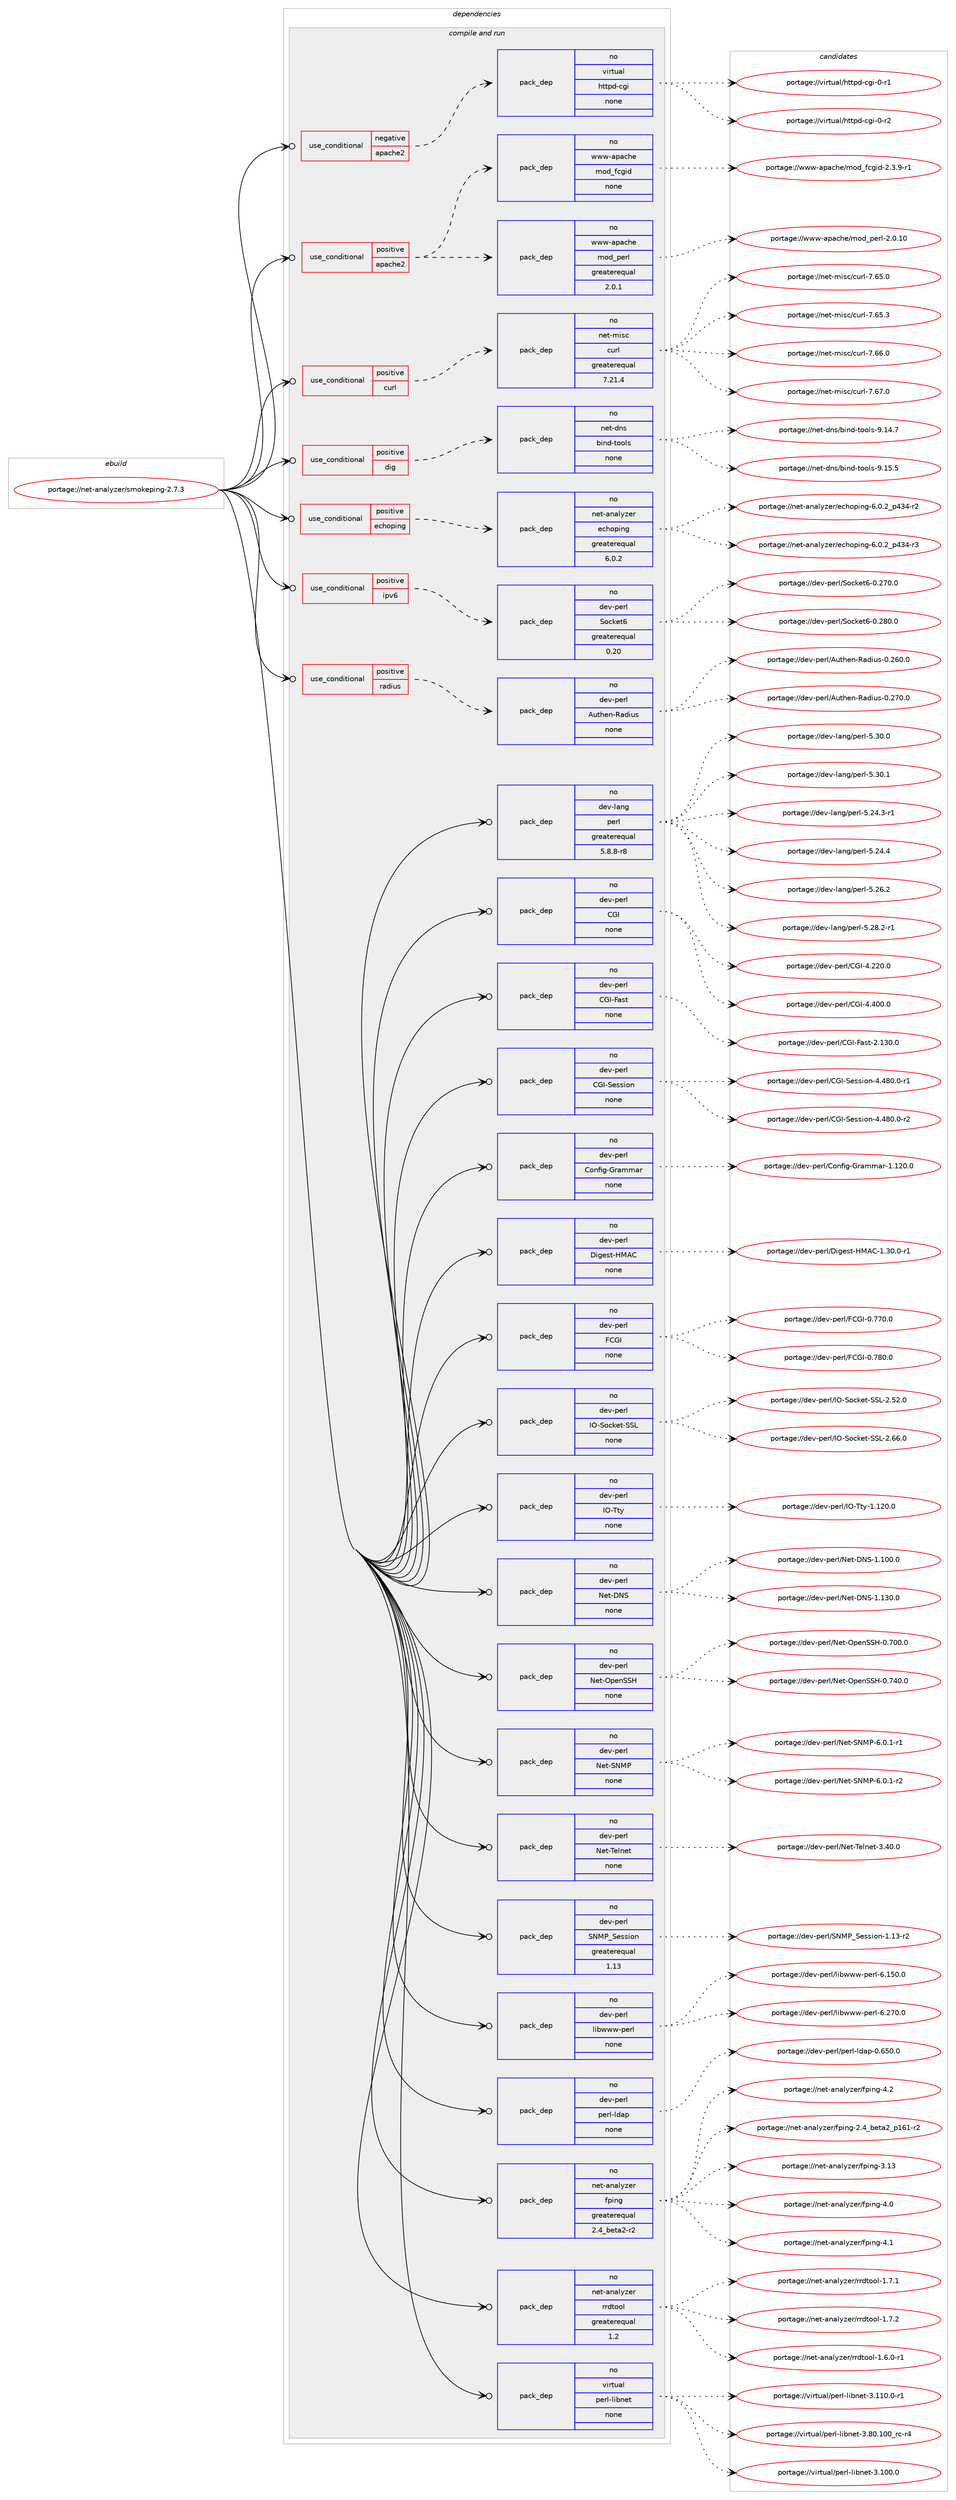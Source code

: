 digraph prolog {

# *************
# Graph options
# *************

newrank=true;
concentrate=true;
compound=true;
graph [rankdir=LR,fontname=Helvetica,fontsize=10,ranksep=1.5];#, ranksep=2.5, nodesep=0.2];
edge  [arrowhead=vee];
node  [fontname=Helvetica,fontsize=10];

# **********
# The ebuild
# **********

subgraph cluster_leftcol {
color=gray;
rank=same;
label=<<i>ebuild</i>>;
id [label="portage://net-analyzer/smokeping-2.7.3", color=red, width=4, href="../net-analyzer/smokeping-2.7.3.svg"];
}

# ****************
# The dependencies
# ****************

subgraph cluster_midcol {
color=gray;
label=<<i>dependencies</i>>;
subgraph cluster_compile {
fillcolor="#eeeeee";
style=filled;
label=<<i>compile</i>>;
}
subgraph cluster_compileandrun {
fillcolor="#eeeeee";
style=filled;
label=<<i>compile and run</i>>;
subgraph cond86931 {
dependency348785 [label=<<TABLE BORDER="0" CELLBORDER="1" CELLSPACING="0" CELLPADDING="4"><TR><TD ROWSPAN="3" CELLPADDING="10">use_conditional</TD></TR><TR><TD>negative</TD></TR><TR><TD>apache2</TD></TR></TABLE>>, shape=none, color=red];
subgraph pack256105 {
dependency348786 [label=<<TABLE BORDER="0" CELLBORDER="1" CELLSPACING="0" CELLPADDING="4" WIDTH="220"><TR><TD ROWSPAN="6" CELLPADDING="30">pack_dep</TD></TR><TR><TD WIDTH="110">no</TD></TR><TR><TD>virtual</TD></TR><TR><TD>httpd-cgi</TD></TR><TR><TD>none</TD></TR><TR><TD></TD></TR></TABLE>>, shape=none, color=blue];
}
dependency348785:e -> dependency348786:w [weight=20,style="dashed",arrowhead="vee"];
}
id:e -> dependency348785:w [weight=20,style="solid",arrowhead="odotvee"];
subgraph cond86932 {
dependency348787 [label=<<TABLE BORDER="0" CELLBORDER="1" CELLSPACING="0" CELLPADDING="4"><TR><TD ROWSPAN="3" CELLPADDING="10">use_conditional</TD></TR><TR><TD>positive</TD></TR><TR><TD>apache2</TD></TR></TABLE>>, shape=none, color=red];
subgraph pack256106 {
dependency348788 [label=<<TABLE BORDER="0" CELLBORDER="1" CELLSPACING="0" CELLPADDING="4" WIDTH="220"><TR><TD ROWSPAN="6" CELLPADDING="30">pack_dep</TD></TR><TR><TD WIDTH="110">no</TD></TR><TR><TD>www-apache</TD></TR><TR><TD>mod_perl</TD></TR><TR><TD>greaterequal</TD></TR><TR><TD>2.0.1</TD></TR></TABLE>>, shape=none, color=blue];
}
dependency348787:e -> dependency348788:w [weight=20,style="dashed",arrowhead="vee"];
subgraph pack256107 {
dependency348789 [label=<<TABLE BORDER="0" CELLBORDER="1" CELLSPACING="0" CELLPADDING="4" WIDTH="220"><TR><TD ROWSPAN="6" CELLPADDING="30">pack_dep</TD></TR><TR><TD WIDTH="110">no</TD></TR><TR><TD>www-apache</TD></TR><TR><TD>mod_fcgid</TD></TR><TR><TD>none</TD></TR><TR><TD></TD></TR></TABLE>>, shape=none, color=blue];
}
dependency348787:e -> dependency348789:w [weight=20,style="dashed",arrowhead="vee"];
}
id:e -> dependency348787:w [weight=20,style="solid",arrowhead="odotvee"];
subgraph cond86933 {
dependency348790 [label=<<TABLE BORDER="0" CELLBORDER="1" CELLSPACING="0" CELLPADDING="4"><TR><TD ROWSPAN="3" CELLPADDING="10">use_conditional</TD></TR><TR><TD>positive</TD></TR><TR><TD>curl</TD></TR></TABLE>>, shape=none, color=red];
subgraph pack256108 {
dependency348791 [label=<<TABLE BORDER="0" CELLBORDER="1" CELLSPACING="0" CELLPADDING="4" WIDTH="220"><TR><TD ROWSPAN="6" CELLPADDING="30">pack_dep</TD></TR><TR><TD WIDTH="110">no</TD></TR><TR><TD>net-misc</TD></TR><TR><TD>curl</TD></TR><TR><TD>greaterequal</TD></TR><TR><TD>7.21.4</TD></TR></TABLE>>, shape=none, color=blue];
}
dependency348790:e -> dependency348791:w [weight=20,style="dashed",arrowhead="vee"];
}
id:e -> dependency348790:w [weight=20,style="solid",arrowhead="odotvee"];
subgraph cond86934 {
dependency348792 [label=<<TABLE BORDER="0" CELLBORDER="1" CELLSPACING="0" CELLPADDING="4"><TR><TD ROWSPAN="3" CELLPADDING="10">use_conditional</TD></TR><TR><TD>positive</TD></TR><TR><TD>dig</TD></TR></TABLE>>, shape=none, color=red];
subgraph pack256109 {
dependency348793 [label=<<TABLE BORDER="0" CELLBORDER="1" CELLSPACING="0" CELLPADDING="4" WIDTH="220"><TR><TD ROWSPAN="6" CELLPADDING="30">pack_dep</TD></TR><TR><TD WIDTH="110">no</TD></TR><TR><TD>net-dns</TD></TR><TR><TD>bind-tools</TD></TR><TR><TD>none</TD></TR><TR><TD></TD></TR></TABLE>>, shape=none, color=blue];
}
dependency348792:e -> dependency348793:w [weight=20,style="dashed",arrowhead="vee"];
}
id:e -> dependency348792:w [weight=20,style="solid",arrowhead="odotvee"];
subgraph cond86935 {
dependency348794 [label=<<TABLE BORDER="0" CELLBORDER="1" CELLSPACING="0" CELLPADDING="4"><TR><TD ROWSPAN="3" CELLPADDING="10">use_conditional</TD></TR><TR><TD>positive</TD></TR><TR><TD>echoping</TD></TR></TABLE>>, shape=none, color=red];
subgraph pack256110 {
dependency348795 [label=<<TABLE BORDER="0" CELLBORDER="1" CELLSPACING="0" CELLPADDING="4" WIDTH="220"><TR><TD ROWSPAN="6" CELLPADDING="30">pack_dep</TD></TR><TR><TD WIDTH="110">no</TD></TR><TR><TD>net-analyzer</TD></TR><TR><TD>echoping</TD></TR><TR><TD>greaterequal</TD></TR><TR><TD>6.0.2</TD></TR></TABLE>>, shape=none, color=blue];
}
dependency348794:e -> dependency348795:w [weight=20,style="dashed",arrowhead="vee"];
}
id:e -> dependency348794:w [weight=20,style="solid",arrowhead="odotvee"];
subgraph cond86936 {
dependency348796 [label=<<TABLE BORDER="0" CELLBORDER="1" CELLSPACING="0" CELLPADDING="4"><TR><TD ROWSPAN="3" CELLPADDING="10">use_conditional</TD></TR><TR><TD>positive</TD></TR><TR><TD>ipv6</TD></TR></TABLE>>, shape=none, color=red];
subgraph pack256111 {
dependency348797 [label=<<TABLE BORDER="0" CELLBORDER="1" CELLSPACING="0" CELLPADDING="4" WIDTH="220"><TR><TD ROWSPAN="6" CELLPADDING="30">pack_dep</TD></TR><TR><TD WIDTH="110">no</TD></TR><TR><TD>dev-perl</TD></TR><TR><TD>Socket6</TD></TR><TR><TD>greaterequal</TD></TR><TR><TD>0.20</TD></TR></TABLE>>, shape=none, color=blue];
}
dependency348796:e -> dependency348797:w [weight=20,style="dashed",arrowhead="vee"];
}
id:e -> dependency348796:w [weight=20,style="solid",arrowhead="odotvee"];
subgraph cond86937 {
dependency348798 [label=<<TABLE BORDER="0" CELLBORDER="1" CELLSPACING="0" CELLPADDING="4"><TR><TD ROWSPAN="3" CELLPADDING="10">use_conditional</TD></TR><TR><TD>positive</TD></TR><TR><TD>radius</TD></TR></TABLE>>, shape=none, color=red];
subgraph pack256112 {
dependency348799 [label=<<TABLE BORDER="0" CELLBORDER="1" CELLSPACING="0" CELLPADDING="4" WIDTH="220"><TR><TD ROWSPAN="6" CELLPADDING="30">pack_dep</TD></TR><TR><TD WIDTH="110">no</TD></TR><TR><TD>dev-perl</TD></TR><TR><TD>Authen-Radius</TD></TR><TR><TD>none</TD></TR><TR><TD></TD></TR></TABLE>>, shape=none, color=blue];
}
dependency348798:e -> dependency348799:w [weight=20,style="dashed",arrowhead="vee"];
}
id:e -> dependency348798:w [weight=20,style="solid",arrowhead="odotvee"];
subgraph pack256113 {
dependency348800 [label=<<TABLE BORDER="0" CELLBORDER="1" CELLSPACING="0" CELLPADDING="4" WIDTH="220"><TR><TD ROWSPAN="6" CELLPADDING="30">pack_dep</TD></TR><TR><TD WIDTH="110">no</TD></TR><TR><TD>dev-lang</TD></TR><TR><TD>perl</TD></TR><TR><TD>greaterequal</TD></TR><TR><TD>5.8.8-r8</TD></TR></TABLE>>, shape=none, color=blue];
}
id:e -> dependency348800:w [weight=20,style="solid",arrowhead="odotvee"];
subgraph pack256114 {
dependency348801 [label=<<TABLE BORDER="0" CELLBORDER="1" CELLSPACING="0" CELLPADDING="4" WIDTH="220"><TR><TD ROWSPAN="6" CELLPADDING="30">pack_dep</TD></TR><TR><TD WIDTH="110">no</TD></TR><TR><TD>dev-perl</TD></TR><TR><TD>CGI</TD></TR><TR><TD>none</TD></TR><TR><TD></TD></TR></TABLE>>, shape=none, color=blue];
}
id:e -> dependency348801:w [weight=20,style="solid",arrowhead="odotvee"];
subgraph pack256115 {
dependency348802 [label=<<TABLE BORDER="0" CELLBORDER="1" CELLSPACING="0" CELLPADDING="4" WIDTH="220"><TR><TD ROWSPAN="6" CELLPADDING="30">pack_dep</TD></TR><TR><TD WIDTH="110">no</TD></TR><TR><TD>dev-perl</TD></TR><TR><TD>CGI-Fast</TD></TR><TR><TD>none</TD></TR><TR><TD></TD></TR></TABLE>>, shape=none, color=blue];
}
id:e -> dependency348802:w [weight=20,style="solid",arrowhead="odotvee"];
subgraph pack256116 {
dependency348803 [label=<<TABLE BORDER="0" CELLBORDER="1" CELLSPACING="0" CELLPADDING="4" WIDTH="220"><TR><TD ROWSPAN="6" CELLPADDING="30">pack_dep</TD></TR><TR><TD WIDTH="110">no</TD></TR><TR><TD>dev-perl</TD></TR><TR><TD>CGI-Session</TD></TR><TR><TD>none</TD></TR><TR><TD></TD></TR></TABLE>>, shape=none, color=blue];
}
id:e -> dependency348803:w [weight=20,style="solid",arrowhead="odotvee"];
subgraph pack256117 {
dependency348804 [label=<<TABLE BORDER="0" CELLBORDER="1" CELLSPACING="0" CELLPADDING="4" WIDTH="220"><TR><TD ROWSPAN="6" CELLPADDING="30">pack_dep</TD></TR><TR><TD WIDTH="110">no</TD></TR><TR><TD>dev-perl</TD></TR><TR><TD>Config-Grammar</TD></TR><TR><TD>none</TD></TR><TR><TD></TD></TR></TABLE>>, shape=none, color=blue];
}
id:e -> dependency348804:w [weight=20,style="solid",arrowhead="odotvee"];
subgraph pack256118 {
dependency348805 [label=<<TABLE BORDER="0" CELLBORDER="1" CELLSPACING="0" CELLPADDING="4" WIDTH="220"><TR><TD ROWSPAN="6" CELLPADDING="30">pack_dep</TD></TR><TR><TD WIDTH="110">no</TD></TR><TR><TD>dev-perl</TD></TR><TR><TD>Digest-HMAC</TD></TR><TR><TD>none</TD></TR><TR><TD></TD></TR></TABLE>>, shape=none, color=blue];
}
id:e -> dependency348805:w [weight=20,style="solid",arrowhead="odotvee"];
subgraph pack256119 {
dependency348806 [label=<<TABLE BORDER="0" CELLBORDER="1" CELLSPACING="0" CELLPADDING="4" WIDTH="220"><TR><TD ROWSPAN="6" CELLPADDING="30">pack_dep</TD></TR><TR><TD WIDTH="110">no</TD></TR><TR><TD>dev-perl</TD></TR><TR><TD>FCGI</TD></TR><TR><TD>none</TD></TR><TR><TD></TD></TR></TABLE>>, shape=none, color=blue];
}
id:e -> dependency348806:w [weight=20,style="solid",arrowhead="odotvee"];
subgraph pack256120 {
dependency348807 [label=<<TABLE BORDER="0" CELLBORDER="1" CELLSPACING="0" CELLPADDING="4" WIDTH="220"><TR><TD ROWSPAN="6" CELLPADDING="30">pack_dep</TD></TR><TR><TD WIDTH="110">no</TD></TR><TR><TD>dev-perl</TD></TR><TR><TD>IO-Socket-SSL</TD></TR><TR><TD>none</TD></TR><TR><TD></TD></TR></TABLE>>, shape=none, color=blue];
}
id:e -> dependency348807:w [weight=20,style="solid",arrowhead="odotvee"];
subgraph pack256121 {
dependency348808 [label=<<TABLE BORDER="0" CELLBORDER="1" CELLSPACING="0" CELLPADDING="4" WIDTH="220"><TR><TD ROWSPAN="6" CELLPADDING="30">pack_dep</TD></TR><TR><TD WIDTH="110">no</TD></TR><TR><TD>dev-perl</TD></TR><TR><TD>IO-Tty</TD></TR><TR><TD>none</TD></TR><TR><TD></TD></TR></TABLE>>, shape=none, color=blue];
}
id:e -> dependency348808:w [weight=20,style="solid",arrowhead="odotvee"];
subgraph pack256122 {
dependency348809 [label=<<TABLE BORDER="0" CELLBORDER="1" CELLSPACING="0" CELLPADDING="4" WIDTH="220"><TR><TD ROWSPAN="6" CELLPADDING="30">pack_dep</TD></TR><TR><TD WIDTH="110">no</TD></TR><TR><TD>dev-perl</TD></TR><TR><TD>Net-DNS</TD></TR><TR><TD>none</TD></TR><TR><TD></TD></TR></TABLE>>, shape=none, color=blue];
}
id:e -> dependency348809:w [weight=20,style="solid",arrowhead="odotvee"];
subgraph pack256123 {
dependency348810 [label=<<TABLE BORDER="0" CELLBORDER="1" CELLSPACING="0" CELLPADDING="4" WIDTH="220"><TR><TD ROWSPAN="6" CELLPADDING="30">pack_dep</TD></TR><TR><TD WIDTH="110">no</TD></TR><TR><TD>dev-perl</TD></TR><TR><TD>Net-OpenSSH</TD></TR><TR><TD>none</TD></TR><TR><TD></TD></TR></TABLE>>, shape=none, color=blue];
}
id:e -> dependency348810:w [weight=20,style="solid",arrowhead="odotvee"];
subgraph pack256124 {
dependency348811 [label=<<TABLE BORDER="0" CELLBORDER="1" CELLSPACING="0" CELLPADDING="4" WIDTH="220"><TR><TD ROWSPAN="6" CELLPADDING="30">pack_dep</TD></TR><TR><TD WIDTH="110">no</TD></TR><TR><TD>dev-perl</TD></TR><TR><TD>Net-SNMP</TD></TR><TR><TD>none</TD></TR><TR><TD></TD></TR></TABLE>>, shape=none, color=blue];
}
id:e -> dependency348811:w [weight=20,style="solid",arrowhead="odotvee"];
subgraph pack256125 {
dependency348812 [label=<<TABLE BORDER="0" CELLBORDER="1" CELLSPACING="0" CELLPADDING="4" WIDTH="220"><TR><TD ROWSPAN="6" CELLPADDING="30">pack_dep</TD></TR><TR><TD WIDTH="110">no</TD></TR><TR><TD>dev-perl</TD></TR><TR><TD>Net-Telnet</TD></TR><TR><TD>none</TD></TR><TR><TD></TD></TR></TABLE>>, shape=none, color=blue];
}
id:e -> dependency348812:w [weight=20,style="solid",arrowhead="odotvee"];
subgraph pack256126 {
dependency348813 [label=<<TABLE BORDER="0" CELLBORDER="1" CELLSPACING="0" CELLPADDING="4" WIDTH="220"><TR><TD ROWSPAN="6" CELLPADDING="30">pack_dep</TD></TR><TR><TD WIDTH="110">no</TD></TR><TR><TD>dev-perl</TD></TR><TR><TD>SNMP_Session</TD></TR><TR><TD>greaterequal</TD></TR><TR><TD>1.13</TD></TR></TABLE>>, shape=none, color=blue];
}
id:e -> dependency348813:w [weight=20,style="solid",arrowhead="odotvee"];
subgraph pack256127 {
dependency348814 [label=<<TABLE BORDER="0" CELLBORDER="1" CELLSPACING="0" CELLPADDING="4" WIDTH="220"><TR><TD ROWSPAN="6" CELLPADDING="30">pack_dep</TD></TR><TR><TD WIDTH="110">no</TD></TR><TR><TD>dev-perl</TD></TR><TR><TD>libwww-perl</TD></TR><TR><TD>none</TD></TR><TR><TD></TD></TR></TABLE>>, shape=none, color=blue];
}
id:e -> dependency348814:w [weight=20,style="solid",arrowhead="odotvee"];
subgraph pack256128 {
dependency348815 [label=<<TABLE BORDER="0" CELLBORDER="1" CELLSPACING="0" CELLPADDING="4" WIDTH="220"><TR><TD ROWSPAN="6" CELLPADDING="30">pack_dep</TD></TR><TR><TD WIDTH="110">no</TD></TR><TR><TD>dev-perl</TD></TR><TR><TD>perl-ldap</TD></TR><TR><TD>none</TD></TR><TR><TD></TD></TR></TABLE>>, shape=none, color=blue];
}
id:e -> dependency348815:w [weight=20,style="solid",arrowhead="odotvee"];
subgraph pack256129 {
dependency348816 [label=<<TABLE BORDER="0" CELLBORDER="1" CELLSPACING="0" CELLPADDING="4" WIDTH="220"><TR><TD ROWSPAN="6" CELLPADDING="30">pack_dep</TD></TR><TR><TD WIDTH="110">no</TD></TR><TR><TD>net-analyzer</TD></TR><TR><TD>fping</TD></TR><TR><TD>greaterequal</TD></TR><TR><TD>2.4_beta2-r2</TD></TR></TABLE>>, shape=none, color=blue];
}
id:e -> dependency348816:w [weight=20,style="solid",arrowhead="odotvee"];
subgraph pack256130 {
dependency348817 [label=<<TABLE BORDER="0" CELLBORDER="1" CELLSPACING="0" CELLPADDING="4" WIDTH="220"><TR><TD ROWSPAN="6" CELLPADDING="30">pack_dep</TD></TR><TR><TD WIDTH="110">no</TD></TR><TR><TD>net-analyzer</TD></TR><TR><TD>rrdtool</TD></TR><TR><TD>greaterequal</TD></TR><TR><TD>1.2</TD></TR></TABLE>>, shape=none, color=blue];
}
id:e -> dependency348817:w [weight=20,style="solid",arrowhead="odotvee"];
subgraph pack256131 {
dependency348818 [label=<<TABLE BORDER="0" CELLBORDER="1" CELLSPACING="0" CELLPADDING="4" WIDTH="220"><TR><TD ROWSPAN="6" CELLPADDING="30">pack_dep</TD></TR><TR><TD WIDTH="110">no</TD></TR><TR><TD>virtual</TD></TR><TR><TD>perl-libnet</TD></TR><TR><TD>none</TD></TR><TR><TD></TD></TR></TABLE>>, shape=none, color=blue];
}
id:e -> dependency348818:w [weight=20,style="solid",arrowhead="odotvee"];
}
subgraph cluster_run {
fillcolor="#eeeeee";
style=filled;
label=<<i>run</i>>;
}
}

# **************
# The candidates
# **************

subgraph cluster_choices {
rank=same;
color=gray;
label=<<i>candidates</i>>;

subgraph choice256105 {
color=black;
nodesep=1;
choiceportage1181051141161179710847104116116112100459910310545484511449 [label="portage://virtual/httpd-cgi-0-r1", color=red, width=4,href="../virtual/httpd-cgi-0-r1.svg"];
choiceportage1181051141161179710847104116116112100459910310545484511450 [label="portage://virtual/httpd-cgi-0-r2", color=red, width=4,href="../virtual/httpd-cgi-0-r2.svg"];
dependency348786:e -> choiceportage1181051141161179710847104116116112100459910310545484511449:w [style=dotted,weight="100"];
dependency348786:e -> choiceportage1181051141161179710847104116116112100459910310545484511450:w [style=dotted,weight="100"];
}
subgraph choice256106 {
color=black;
nodesep=1;
choiceportage11911911945971129799104101471091111009511210111410845504648464948 [label="portage://www-apache/mod_perl-2.0.10", color=red, width=4,href="../www-apache/mod_perl-2.0.10.svg"];
dependency348788:e -> choiceportage11911911945971129799104101471091111009511210111410845504648464948:w [style=dotted,weight="100"];
}
subgraph choice256107 {
color=black;
nodesep=1;
choiceportage119119119459711297991041014710911110095102991031051004550465146574511449 [label="portage://www-apache/mod_fcgid-2.3.9-r1", color=red, width=4,href="../www-apache/mod_fcgid-2.3.9-r1.svg"];
dependency348789:e -> choiceportage119119119459711297991041014710911110095102991031051004550465146574511449:w [style=dotted,weight="100"];
}
subgraph choice256108 {
color=black;
nodesep=1;
choiceportage1101011164510910511599479911711410845554654534648 [label="portage://net-misc/curl-7.65.0", color=red, width=4,href="../net-misc/curl-7.65.0.svg"];
choiceportage1101011164510910511599479911711410845554654534651 [label="portage://net-misc/curl-7.65.3", color=red, width=4,href="../net-misc/curl-7.65.3.svg"];
choiceportage1101011164510910511599479911711410845554654544648 [label="portage://net-misc/curl-7.66.0", color=red, width=4,href="../net-misc/curl-7.66.0.svg"];
choiceportage1101011164510910511599479911711410845554654554648 [label="portage://net-misc/curl-7.67.0", color=red, width=4,href="../net-misc/curl-7.67.0.svg"];
dependency348791:e -> choiceportage1101011164510910511599479911711410845554654534648:w [style=dotted,weight="100"];
dependency348791:e -> choiceportage1101011164510910511599479911711410845554654534651:w [style=dotted,weight="100"];
dependency348791:e -> choiceportage1101011164510910511599479911711410845554654544648:w [style=dotted,weight="100"];
dependency348791:e -> choiceportage1101011164510910511599479911711410845554654554648:w [style=dotted,weight="100"];
}
subgraph choice256109 {
color=black;
nodesep=1;
choiceportage1101011164510011011547981051101004511611111110811545574649524655 [label="portage://net-dns/bind-tools-9.14.7", color=red, width=4,href="../net-dns/bind-tools-9.14.7.svg"];
choiceportage1101011164510011011547981051101004511611111110811545574649534653 [label="portage://net-dns/bind-tools-9.15.5", color=red, width=4,href="../net-dns/bind-tools-9.15.5.svg"];
dependency348793:e -> choiceportage1101011164510011011547981051101004511611111110811545574649524655:w [style=dotted,weight="100"];
dependency348793:e -> choiceportage1101011164510011011547981051101004511611111110811545574649534653:w [style=dotted,weight="100"];
}
subgraph choice256110 {
color=black;
nodesep=1;
choiceportage1101011164597110971081211221011144710199104111112105110103455446484650951125251524511450 [label="portage://net-analyzer/echoping-6.0.2_p434-r2", color=red, width=4,href="../net-analyzer/echoping-6.0.2_p434-r2.svg"];
choiceportage1101011164597110971081211221011144710199104111112105110103455446484650951125251524511451 [label="portage://net-analyzer/echoping-6.0.2_p434-r3", color=red, width=4,href="../net-analyzer/echoping-6.0.2_p434-r3.svg"];
dependency348795:e -> choiceportage1101011164597110971081211221011144710199104111112105110103455446484650951125251524511450:w [style=dotted,weight="100"];
dependency348795:e -> choiceportage1101011164597110971081211221011144710199104111112105110103455446484650951125251524511451:w [style=dotted,weight="100"];
}
subgraph choice256111 {
color=black;
nodesep=1;
choiceportage10010111845112101114108478311199107101116544548465055484648 [label="portage://dev-perl/Socket6-0.270.0", color=red, width=4,href="../dev-perl/Socket6-0.270.0.svg"];
choiceportage10010111845112101114108478311199107101116544548465056484648 [label="portage://dev-perl/Socket6-0.280.0", color=red, width=4,href="../dev-perl/Socket6-0.280.0.svg"];
dependency348797:e -> choiceportage10010111845112101114108478311199107101116544548465055484648:w [style=dotted,weight="100"];
dependency348797:e -> choiceportage10010111845112101114108478311199107101116544548465056484648:w [style=dotted,weight="100"];
}
subgraph choice256112 {
color=black;
nodesep=1;
choiceportage1001011184511210111410847651171161041011104582971001051171154548465054484648 [label="portage://dev-perl/Authen-Radius-0.260.0", color=red, width=4,href="../dev-perl/Authen-Radius-0.260.0.svg"];
choiceportage1001011184511210111410847651171161041011104582971001051171154548465055484648 [label="portage://dev-perl/Authen-Radius-0.270.0", color=red, width=4,href="../dev-perl/Authen-Radius-0.270.0.svg"];
dependency348799:e -> choiceportage1001011184511210111410847651171161041011104582971001051171154548465054484648:w [style=dotted,weight="100"];
dependency348799:e -> choiceportage1001011184511210111410847651171161041011104582971001051171154548465055484648:w [style=dotted,weight="100"];
}
subgraph choice256113 {
color=black;
nodesep=1;
choiceportage100101118451089711010347112101114108455346505246514511449 [label="portage://dev-lang/perl-5.24.3-r1", color=red, width=4,href="../dev-lang/perl-5.24.3-r1.svg"];
choiceportage10010111845108971101034711210111410845534650524652 [label="portage://dev-lang/perl-5.24.4", color=red, width=4,href="../dev-lang/perl-5.24.4.svg"];
choiceportage10010111845108971101034711210111410845534650544650 [label="portage://dev-lang/perl-5.26.2", color=red, width=4,href="../dev-lang/perl-5.26.2.svg"];
choiceportage100101118451089711010347112101114108455346505646504511449 [label="portage://dev-lang/perl-5.28.2-r1", color=red, width=4,href="../dev-lang/perl-5.28.2-r1.svg"];
choiceportage10010111845108971101034711210111410845534651484648 [label="portage://dev-lang/perl-5.30.0", color=red, width=4,href="../dev-lang/perl-5.30.0.svg"];
choiceportage10010111845108971101034711210111410845534651484649 [label="portage://dev-lang/perl-5.30.1", color=red, width=4,href="../dev-lang/perl-5.30.1.svg"];
dependency348800:e -> choiceportage100101118451089711010347112101114108455346505246514511449:w [style=dotted,weight="100"];
dependency348800:e -> choiceportage10010111845108971101034711210111410845534650524652:w [style=dotted,weight="100"];
dependency348800:e -> choiceportage10010111845108971101034711210111410845534650544650:w [style=dotted,weight="100"];
dependency348800:e -> choiceportage100101118451089711010347112101114108455346505646504511449:w [style=dotted,weight="100"];
dependency348800:e -> choiceportage10010111845108971101034711210111410845534651484648:w [style=dotted,weight="100"];
dependency348800:e -> choiceportage10010111845108971101034711210111410845534651484649:w [style=dotted,weight="100"];
}
subgraph choice256114 {
color=black;
nodesep=1;
choiceportage10010111845112101114108476771734552465050484648 [label="portage://dev-perl/CGI-4.220.0", color=red, width=4,href="../dev-perl/CGI-4.220.0.svg"];
choiceportage10010111845112101114108476771734552465248484648 [label="portage://dev-perl/CGI-4.400.0", color=red, width=4,href="../dev-perl/CGI-4.400.0.svg"];
dependency348801:e -> choiceportage10010111845112101114108476771734552465050484648:w [style=dotted,weight="100"];
dependency348801:e -> choiceportage10010111845112101114108476771734552465248484648:w [style=dotted,weight="100"];
}
subgraph choice256115 {
color=black;
nodesep=1;
choiceportage10010111845112101114108476771734570971151164550464951484648 [label="portage://dev-perl/CGI-Fast-2.130.0", color=red, width=4,href="../dev-perl/CGI-Fast-2.130.0.svg"];
dependency348802:e -> choiceportage10010111845112101114108476771734570971151164550464951484648:w [style=dotted,weight="100"];
}
subgraph choice256116 {
color=black;
nodesep=1;
choiceportage1001011184511210111410847677173458310111511510511111045524652564846484511449 [label="portage://dev-perl/CGI-Session-4.480.0-r1", color=red, width=4,href="../dev-perl/CGI-Session-4.480.0-r1.svg"];
choiceportage1001011184511210111410847677173458310111511510511111045524652564846484511450 [label="portage://dev-perl/CGI-Session-4.480.0-r2", color=red, width=4,href="../dev-perl/CGI-Session-4.480.0-r2.svg"];
dependency348803:e -> choiceportage1001011184511210111410847677173458310111511510511111045524652564846484511449:w [style=dotted,weight="100"];
dependency348803:e -> choiceportage1001011184511210111410847677173458310111511510511111045524652564846484511450:w [style=dotted,weight="100"];
}
subgraph choice256117 {
color=black;
nodesep=1;
choiceportage100101118451121011141084767111110102105103457111497109109971144549464950484648 [label="portage://dev-perl/Config-Grammar-1.120.0", color=red, width=4,href="../dev-perl/Config-Grammar-1.120.0.svg"];
dependency348804:e -> choiceportage100101118451121011141084767111110102105103457111497109109971144549464950484648:w [style=dotted,weight="100"];
}
subgraph choice256118 {
color=black;
nodesep=1;
choiceportage1001011184511210111410847681051031011151164572776567454946514846484511449 [label="portage://dev-perl/Digest-HMAC-1.30.0-r1", color=red, width=4,href="../dev-perl/Digest-HMAC-1.30.0-r1.svg"];
dependency348805:e -> choiceportage1001011184511210111410847681051031011151164572776567454946514846484511449:w [style=dotted,weight="100"];
}
subgraph choice256119 {
color=black;
nodesep=1;
choiceportage1001011184511210111410847706771734548465555484648 [label="portage://dev-perl/FCGI-0.770.0", color=red, width=4,href="../dev-perl/FCGI-0.770.0.svg"];
choiceportage1001011184511210111410847706771734548465556484648 [label="portage://dev-perl/FCGI-0.780.0", color=red, width=4,href="../dev-perl/FCGI-0.780.0.svg"];
dependency348806:e -> choiceportage1001011184511210111410847706771734548465555484648:w [style=dotted,weight="100"];
dependency348806:e -> choiceportage1001011184511210111410847706771734548465556484648:w [style=dotted,weight="100"];
}
subgraph choice256120 {
color=black;
nodesep=1;
choiceportage100101118451121011141084773794583111991071011164583837645504653504648 [label="portage://dev-perl/IO-Socket-SSL-2.52.0", color=red, width=4,href="../dev-perl/IO-Socket-SSL-2.52.0.svg"];
choiceportage100101118451121011141084773794583111991071011164583837645504654544648 [label="portage://dev-perl/IO-Socket-SSL-2.66.0", color=red, width=4,href="../dev-perl/IO-Socket-SSL-2.66.0.svg"];
dependency348807:e -> choiceportage100101118451121011141084773794583111991071011164583837645504653504648:w [style=dotted,weight="100"];
dependency348807:e -> choiceportage100101118451121011141084773794583111991071011164583837645504654544648:w [style=dotted,weight="100"];
}
subgraph choice256121 {
color=black;
nodesep=1;
choiceportage1001011184511210111410847737945841161214549464950484648 [label="portage://dev-perl/IO-Tty-1.120.0", color=red, width=4,href="../dev-perl/IO-Tty-1.120.0.svg"];
dependency348808:e -> choiceportage1001011184511210111410847737945841161214549464950484648:w [style=dotted,weight="100"];
}
subgraph choice256122 {
color=black;
nodesep=1;
choiceportage100101118451121011141084778101116456878834549464948484648 [label="portage://dev-perl/Net-DNS-1.100.0", color=red, width=4,href="../dev-perl/Net-DNS-1.100.0.svg"];
choiceportage100101118451121011141084778101116456878834549464951484648 [label="portage://dev-perl/Net-DNS-1.130.0", color=red, width=4,href="../dev-perl/Net-DNS-1.130.0.svg"];
dependency348809:e -> choiceportage100101118451121011141084778101116456878834549464948484648:w [style=dotted,weight="100"];
dependency348809:e -> choiceportage100101118451121011141084778101116456878834549464951484648:w [style=dotted,weight="100"];
}
subgraph choice256123 {
color=black;
nodesep=1;
choiceportage10010111845112101114108477810111645791121011108383724548465548484648 [label="portage://dev-perl/Net-OpenSSH-0.700.0", color=red, width=4,href="../dev-perl/Net-OpenSSH-0.700.0.svg"];
choiceportage10010111845112101114108477810111645791121011108383724548465552484648 [label="portage://dev-perl/Net-OpenSSH-0.740.0", color=red, width=4,href="../dev-perl/Net-OpenSSH-0.740.0.svg"];
dependency348810:e -> choiceportage10010111845112101114108477810111645791121011108383724548465548484648:w [style=dotted,weight="100"];
dependency348810:e -> choiceportage10010111845112101114108477810111645791121011108383724548465552484648:w [style=dotted,weight="100"];
}
subgraph choice256124 {
color=black;
nodesep=1;
choiceportage10010111845112101114108477810111645837877804554464846494511449 [label="portage://dev-perl/Net-SNMP-6.0.1-r1", color=red, width=4,href="../dev-perl/Net-SNMP-6.0.1-r1.svg"];
choiceportage10010111845112101114108477810111645837877804554464846494511450 [label="portage://dev-perl/Net-SNMP-6.0.1-r2", color=red, width=4,href="../dev-perl/Net-SNMP-6.0.1-r2.svg"];
dependency348811:e -> choiceportage10010111845112101114108477810111645837877804554464846494511449:w [style=dotted,weight="100"];
dependency348811:e -> choiceportage10010111845112101114108477810111645837877804554464846494511450:w [style=dotted,weight="100"];
}
subgraph choice256125 {
color=black;
nodesep=1;
choiceportage100101118451121011141084778101116458410110811010111645514652484648 [label="portage://dev-perl/Net-Telnet-3.40.0", color=red, width=4,href="../dev-perl/Net-Telnet-3.40.0.svg"];
dependency348812:e -> choiceportage100101118451121011141084778101116458410110811010111645514652484648:w [style=dotted,weight="100"];
}
subgraph choice256126 {
color=black;
nodesep=1;
choiceportage100101118451121011141084783787780958310111511510511111045494649514511450 [label="portage://dev-perl/SNMP_Session-1.13-r2", color=red, width=4,href="../dev-perl/SNMP_Session-1.13-r2.svg"];
dependency348813:e -> choiceportage100101118451121011141084783787780958310111511510511111045494649514511450:w [style=dotted,weight="100"];
}
subgraph choice256127 {
color=black;
nodesep=1;
choiceportage100101118451121011141084710810598119119119451121011141084554464953484648 [label="portage://dev-perl/libwww-perl-6.150.0", color=red, width=4,href="../dev-perl/libwww-perl-6.150.0.svg"];
choiceportage100101118451121011141084710810598119119119451121011141084554465055484648 [label="portage://dev-perl/libwww-perl-6.270.0", color=red, width=4,href="../dev-perl/libwww-perl-6.270.0.svg"];
dependency348814:e -> choiceportage100101118451121011141084710810598119119119451121011141084554464953484648:w [style=dotted,weight="100"];
dependency348814:e -> choiceportage100101118451121011141084710810598119119119451121011141084554465055484648:w [style=dotted,weight="100"];
}
subgraph choice256128 {
color=black;
nodesep=1;
choiceportage100101118451121011141084711210111410845108100971124548465453484648 [label="portage://dev-perl/perl-ldap-0.650.0", color=red, width=4,href="../dev-perl/perl-ldap-0.650.0.svg"];
dependency348815:e -> choiceportage100101118451121011141084711210111410845108100971124548465453484648:w [style=dotted,weight="100"];
}
subgraph choice256129 {
color=black;
nodesep=1;
choiceportage110101116459711097108121122101114471021121051101034550465295981011169750951124954494511450 [label="portage://net-analyzer/fping-2.4_beta2_p161-r2", color=red, width=4,href="../net-analyzer/fping-2.4_beta2_p161-r2.svg"];
choiceportage110101116459711097108121122101114471021121051101034551464951 [label="portage://net-analyzer/fping-3.13", color=red, width=4,href="../net-analyzer/fping-3.13.svg"];
choiceportage1101011164597110971081211221011144710211210511010345524648 [label="portage://net-analyzer/fping-4.0", color=red, width=4,href="../net-analyzer/fping-4.0.svg"];
choiceportage1101011164597110971081211221011144710211210511010345524649 [label="portage://net-analyzer/fping-4.1", color=red, width=4,href="../net-analyzer/fping-4.1.svg"];
choiceportage1101011164597110971081211221011144710211210511010345524650 [label="portage://net-analyzer/fping-4.2", color=red, width=4,href="../net-analyzer/fping-4.2.svg"];
dependency348816:e -> choiceportage110101116459711097108121122101114471021121051101034550465295981011169750951124954494511450:w [style=dotted,weight="100"];
dependency348816:e -> choiceportage110101116459711097108121122101114471021121051101034551464951:w [style=dotted,weight="100"];
dependency348816:e -> choiceportage1101011164597110971081211221011144710211210511010345524648:w [style=dotted,weight="100"];
dependency348816:e -> choiceportage1101011164597110971081211221011144710211210511010345524649:w [style=dotted,weight="100"];
dependency348816:e -> choiceportage1101011164597110971081211221011144710211210511010345524650:w [style=dotted,weight="100"];
}
subgraph choice256130 {
color=black;
nodesep=1;
choiceportage110101116459711097108121122101114471141141001161111111084549465446484511449 [label="portage://net-analyzer/rrdtool-1.6.0-r1", color=red, width=4,href="../net-analyzer/rrdtool-1.6.0-r1.svg"];
choiceportage11010111645971109710812112210111447114114100116111111108454946554649 [label="portage://net-analyzer/rrdtool-1.7.1", color=red, width=4,href="../net-analyzer/rrdtool-1.7.1.svg"];
choiceportage11010111645971109710812112210111447114114100116111111108454946554650 [label="portage://net-analyzer/rrdtool-1.7.2", color=red, width=4,href="../net-analyzer/rrdtool-1.7.2.svg"];
dependency348817:e -> choiceportage110101116459711097108121122101114471141141001161111111084549465446484511449:w [style=dotted,weight="100"];
dependency348817:e -> choiceportage11010111645971109710812112210111447114114100116111111108454946554649:w [style=dotted,weight="100"];
dependency348817:e -> choiceportage11010111645971109710812112210111447114114100116111111108454946554650:w [style=dotted,weight="100"];
}
subgraph choice256131 {
color=black;
nodesep=1;
choiceportage118105114116117971084711210111410845108105981101011164551464948484648 [label="portage://virtual/perl-libnet-3.100.0", color=red, width=4,href="../virtual/perl-libnet-3.100.0.svg"];
choiceportage1181051141161179710847112101114108451081059811010111645514649494846484511449 [label="portage://virtual/perl-libnet-3.110.0-r1", color=red, width=4,href="../virtual/perl-libnet-3.110.0-r1.svg"];
choiceportage1181051141161179710847112101114108451081059811010111645514656484649484895114994511452 [label="portage://virtual/perl-libnet-3.80.100_rc-r4", color=red, width=4,href="../virtual/perl-libnet-3.80.100_rc-r4.svg"];
dependency348818:e -> choiceportage118105114116117971084711210111410845108105981101011164551464948484648:w [style=dotted,weight="100"];
dependency348818:e -> choiceportage1181051141161179710847112101114108451081059811010111645514649494846484511449:w [style=dotted,weight="100"];
dependency348818:e -> choiceportage1181051141161179710847112101114108451081059811010111645514656484649484895114994511452:w [style=dotted,weight="100"];
}
}

}
